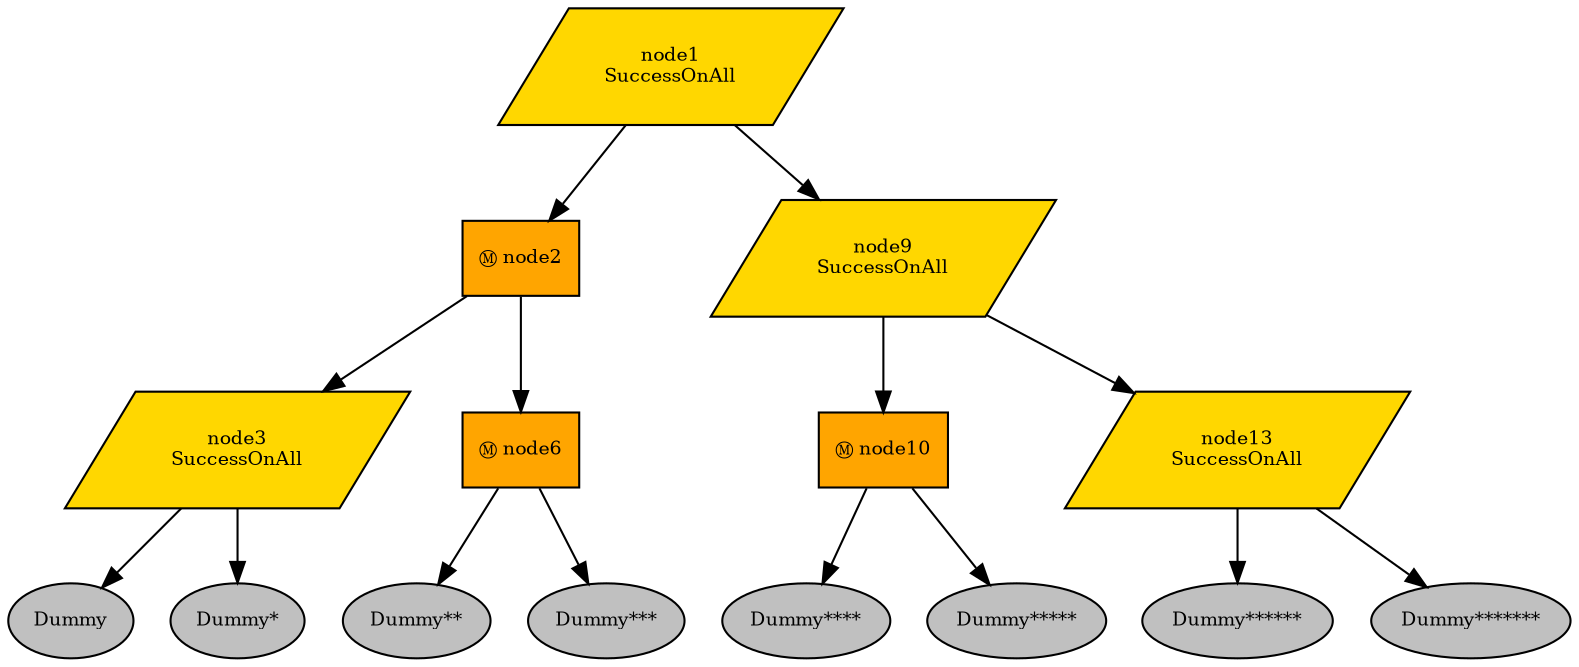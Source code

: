 digraph pastafarianism {
ordering=out;
graph [fontname="times-roman"];
node [fontname="times-roman"];
edge [fontname="times-roman"];
node1 [fillcolor=gold, fontcolor=black, fontsize=9, label="node1\nSuccessOnAll", shape=parallelogram, style=filled];
node2 [fillcolor=orange, fontcolor=black, fontsize=9, label="Ⓜ node2", shape=box, style=filled];
node1 -> node2;
node3 [fillcolor=gold, fontcolor=black, fontsize=9, label="node3\nSuccessOnAll", shape=parallelogram, style=filled];
node2 -> node3;
Dummy [fillcolor=gray, fontcolor=black, fontsize=9, label=Dummy, shape=ellipse, style=filled];
node3 -> Dummy;
"Dummy*" [fillcolor=gray, fontcolor=black, fontsize=9, label="Dummy*", shape=ellipse, style=filled];
node3 -> "Dummy*";
node6 [fillcolor=orange, fontcolor=black, fontsize=9, label="Ⓜ node6", shape=box, style=filled];
node2 -> node6;
"Dummy**" [fillcolor=gray, fontcolor=black, fontsize=9, label="Dummy**", shape=ellipse, style=filled];
node6 -> "Dummy**";
"Dummy***" [fillcolor=gray, fontcolor=black, fontsize=9, label="Dummy***", shape=ellipse, style=filled];
node6 -> "Dummy***";
node9 [fillcolor=gold, fontcolor=black, fontsize=9, label="node9\nSuccessOnAll", shape=parallelogram, style=filled];
node1 -> node9;
node10 [fillcolor=orange, fontcolor=black, fontsize=9, label="Ⓜ node10", shape=box, style=filled];
node9 -> node10;
"Dummy****" [fillcolor=gray, fontcolor=black, fontsize=9, label="Dummy****", shape=ellipse, style=filled];
node10 -> "Dummy****";
"Dummy*****" [fillcolor=gray, fontcolor=black, fontsize=9, label="Dummy*****", shape=ellipse, style=filled];
node10 -> "Dummy*****";
node13 [fillcolor=gold, fontcolor=black, fontsize=9, label="node13\nSuccessOnAll", shape=parallelogram, style=filled];
node9 -> node13;
"Dummy******" [fillcolor=gray, fontcolor=black, fontsize=9, label="Dummy******", shape=ellipse, style=filled];
node13 -> "Dummy******";
"Dummy*******" [fillcolor=gray, fontcolor=black, fontsize=9, label="Dummy*******", shape=ellipse, style=filled];
node13 -> "Dummy*******";
}
